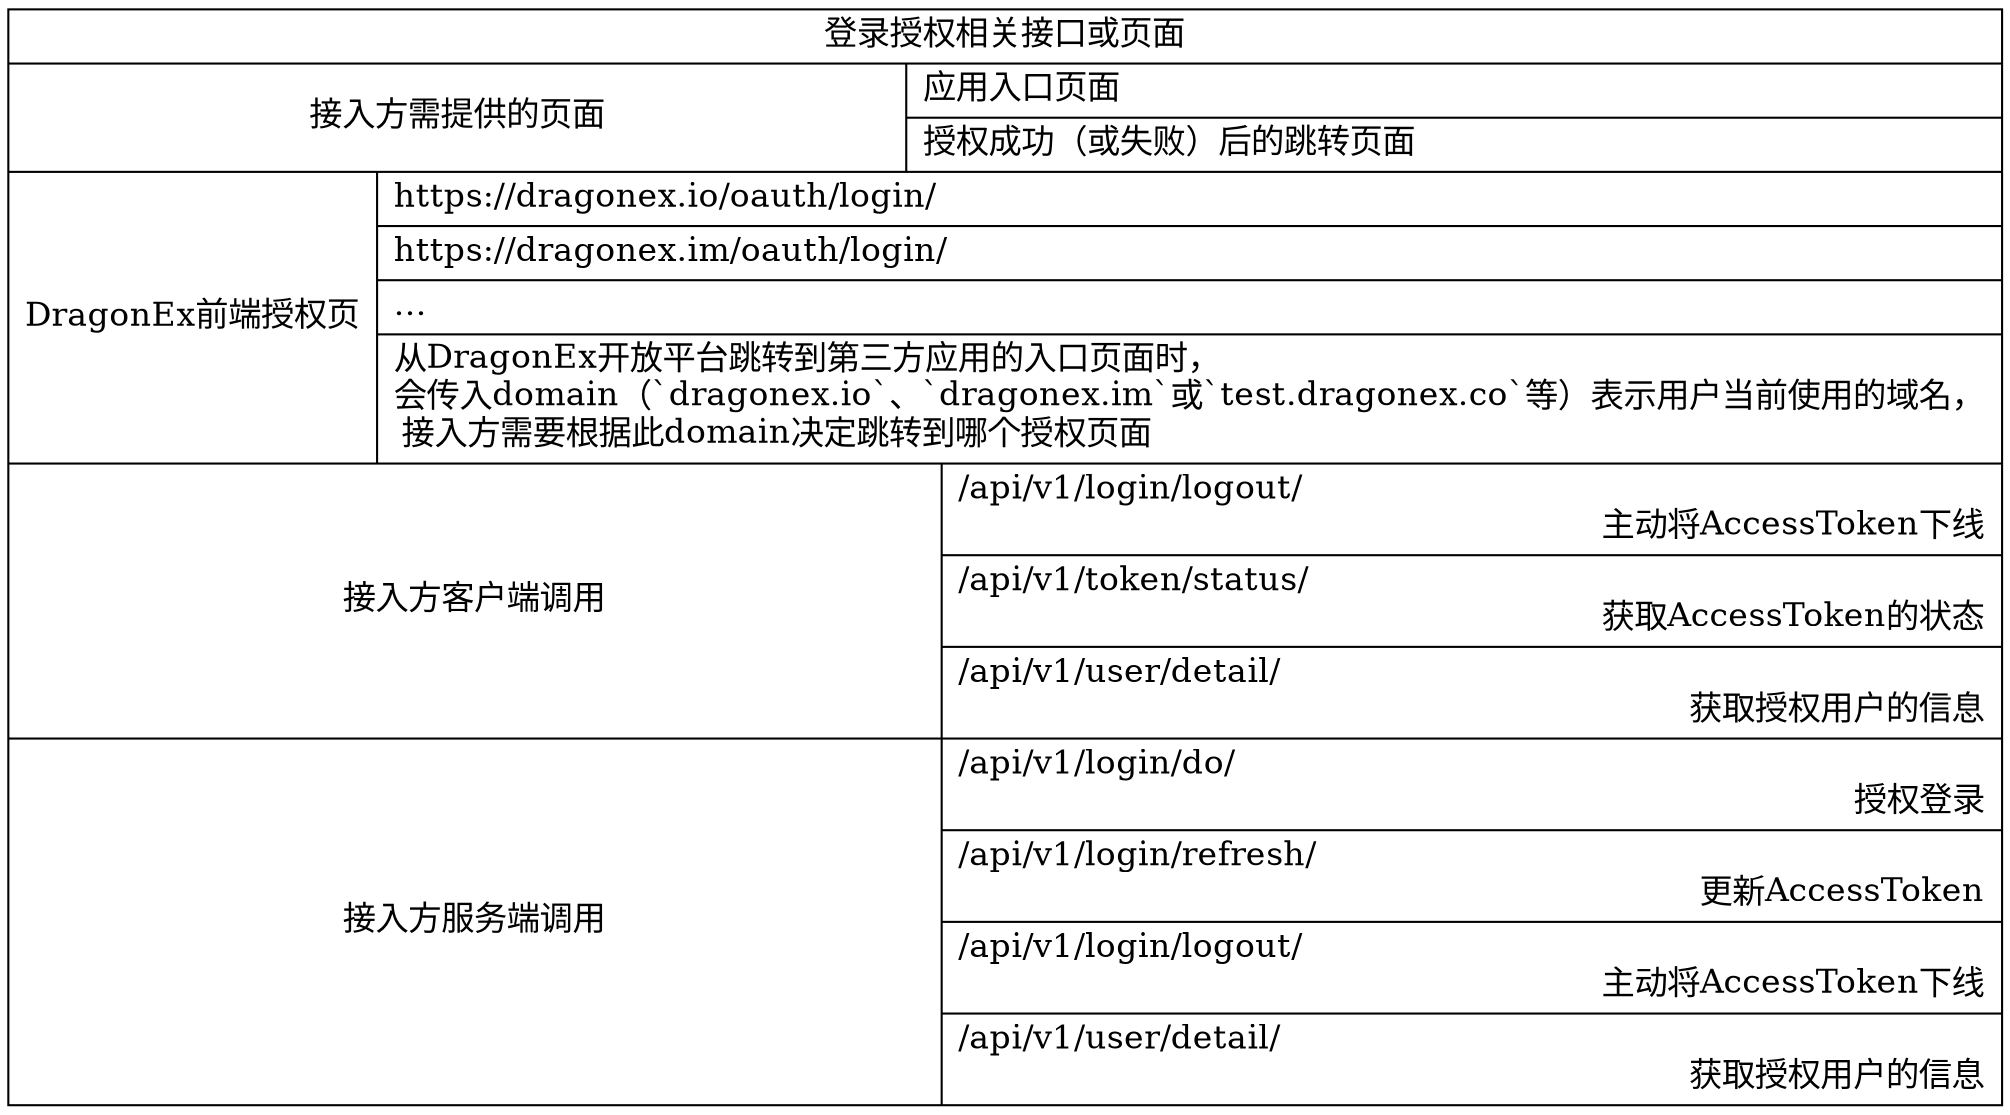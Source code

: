 digraph g {
graph [
    rankdir = "LR"
];

node [
    fontsize = "16"
    shape=record
];

LoginApis [
    label = "登录授权相关接口或页面
    | {
        接入方需提供的页面 |
        {
            应用入口页面 \l
            | 授权成功（或失败）后的跳转页面\l
        }
    }

    | {
        DragonEx前端授权页 |
        {
            https://dragonex.io/oauth/login/ \l
            | https://dragonex.im/oauth/login/ \l
            | ... \l
            | 从DragonEx开放平台跳转到第三方应用的入口页面时，\l会传入domain（`dragonex.io`、`dragonex.im`或`test.dragonex.co`等）表示用户当前使用的域名，\l
            接入方需要根据此domain决定跳转到哪个授权页面\l
        }
    }
    
    | {
        接入方客户端调用 | 
        {
            /api/v1/login/logout/ \l 主动将AccessToken下线\r
            | /api/v1/token/status/ \l 获取AccessToken的状态\r
            | /api/v1/user/detail/ \l 获取授权用户的信息\r
        }            
    }

    | {
        接入方服务端调用 | 
        {
            /api/v1/login/do/ \l 授权登录\r
            | /api/v1/login/refresh/ \l 更新AccessToken\r
            | /api/v1/login/logout/ \l 主动将AccessToken下线\r
            | /api/v1/user/detail/ \l 获取授权用户的信息\r
        }
    }
    "
]
}
